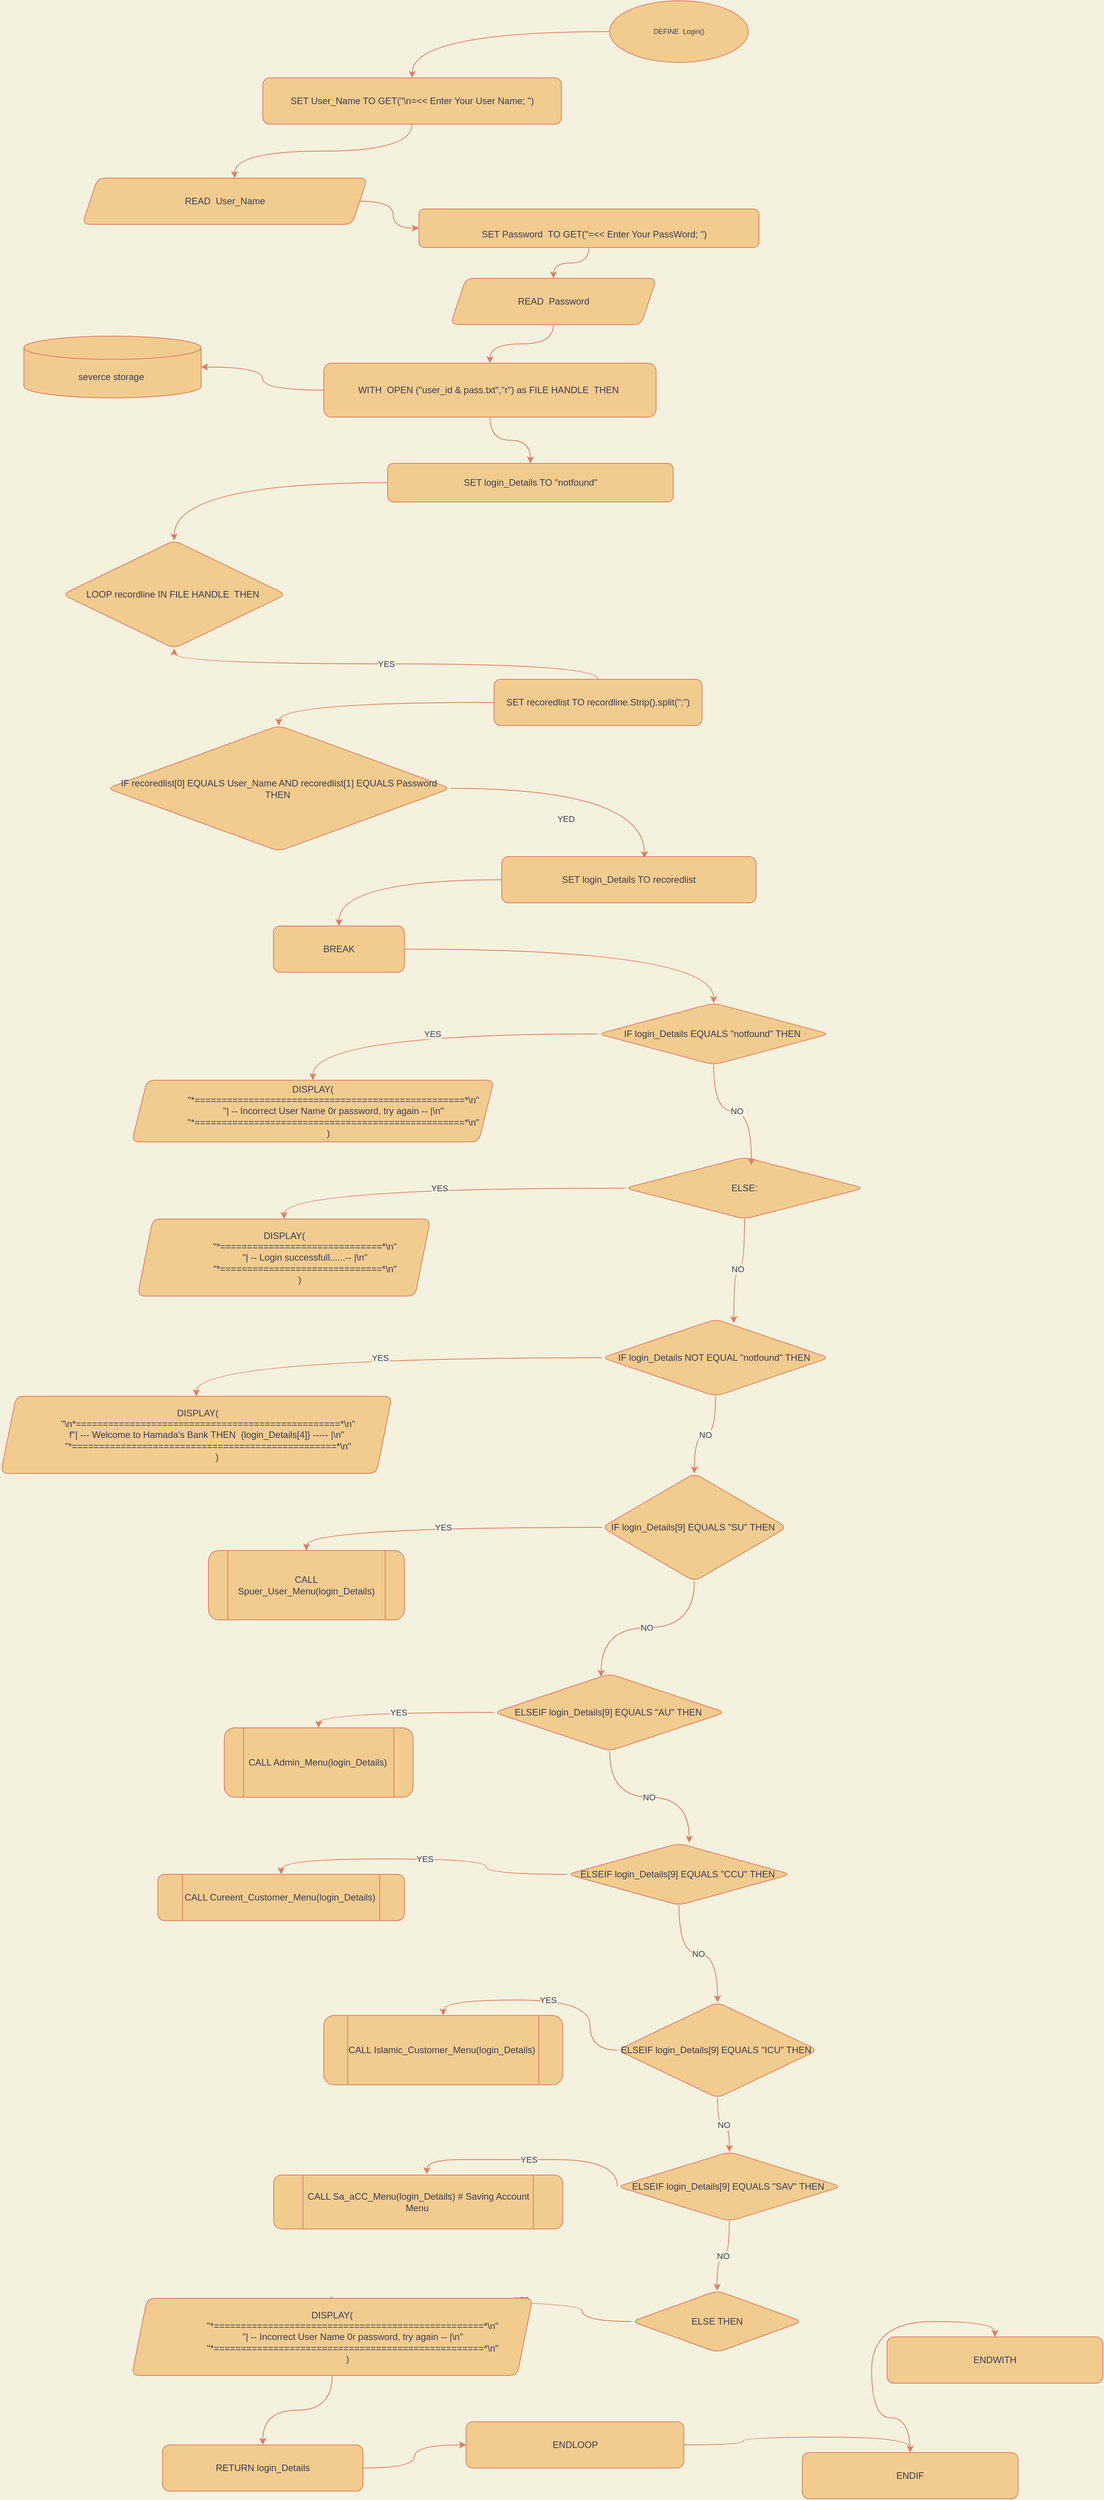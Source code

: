 <mxfile version="15.8.4" type="device"><diagram id="C5RBs43oDa-KdzZeNtuy" name="Page-1"><mxGraphModel dx="2595" dy="551" grid="1" gridSize="10" guides="1" tooltips="1" connect="1" arrows="1" fold="1" page="1" pageScale="1" pageWidth="827" pageHeight="1169" background="#F4F1DE" math="0" shadow="0"><root><mxCell id="WIyWlLk6GJQsqaUBKTNV-0"/><mxCell id="WIyWlLk6GJQsqaUBKTNV-1" parent="WIyWlLk6GJQsqaUBKTNV-0"/><mxCell id="Ld5B2yQRw4bW58ZZEy_p-0" style="edgeStyle=orthogonalEdgeStyle;orthogonalLoop=1;jettySize=auto;html=1;entryX=0.534;entryY=0;entryDx=0;entryDy=0;entryPerimeter=0;curved=1;labelBackgroundColor=#F4F1DE;strokeColor=#E07A5F;fontColor=#393C56;" edge="1" parent="WIyWlLk6GJQsqaUBKTNV-1" source="Ld5B2yQRw4bW58ZZEy_p-1" target="Ld5B2yQRw4bW58ZZEy_p-61"><mxGeometry relative="1" as="geometry"/></mxCell><mxCell id="Ld5B2yQRw4bW58ZZEy_p-1" value="SET User_Name TO GET(&quot;\n=&amp;lt;&amp;lt; Enter Your User Name; &quot;)" style="whiteSpace=wrap;html=1;rounded=1;fillColor=#F2CC8F;strokeColor=#E07A5F;fontColor=#393C56;" vertex="1" parent="WIyWlLk6GJQsqaUBKTNV-1"><mxGeometry x="480" y="1350" width="387.5" height="60" as="geometry"/></mxCell><mxCell id="Ld5B2yQRw4bW58ZZEy_p-2" style="edgeStyle=orthogonalEdgeStyle;orthogonalLoop=1;jettySize=auto;html=1;entryX=0.5;entryY=0;entryDx=0;entryDy=0;curved=1;labelBackgroundColor=#F4F1DE;strokeColor=#E07A5F;fontColor=#393C56;" edge="1" parent="WIyWlLk6GJQsqaUBKTNV-1" source="Ld5B2yQRw4bW58ZZEy_p-3" target="Ld5B2yQRw4bW58ZZEy_p-13"><mxGeometry relative="1" as="geometry"/></mxCell><mxCell id="Ld5B2yQRw4bW58ZZEy_p-3" value="SET login_Details TO &quot;notfound&quot;" style="whiteSpace=wrap;html=1;rounded=1;fillColor=#F2CC8F;strokeColor=#E07A5F;fontColor=#393C56;" vertex="1" parent="WIyWlLk6GJQsqaUBKTNV-1"><mxGeometry x="642" y="1850" width="370.5" height="50" as="geometry"/></mxCell><mxCell id="Ld5B2yQRw4bW58ZZEy_p-4" style="edgeStyle=orthogonalEdgeStyle;orthogonalLoop=1;jettySize=auto;html=1;curved=1;labelBackgroundColor=#F4F1DE;strokeColor=#E07A5F;fontColor=#393C56;" edge="1" parent="WIyWlLk6GJQsqaUBKTNV-1" source="Ld5B2yQRw4bW58ZZEy_p-6" target="Ld5B2yQRw4bW58ZZEy_p-3"><mxGeometry relative="1" as="geometry"/></mxCell><mxCell id="Ld5B2yQRw4bW58ZZEy_p-5" style="edgeStyle=orthogonalEdgeStyle;orthogonalLoop=1;jettySize=auto;html=1;curved=1;labelBackgroundColor=#F4F1DE;strokeColor=#E07A5F;fontColor=#393C56;" edge="1" parent="WIyWlLk6GJQsqaUBKTNV-1" source="Ld5B2yQRw4bW58ZZEy_p-6" target="Ld5B2yQRw4bW58ZZEy_p-49"><mxGeometry relative="1" as="geometry"><mxPoint x="100" y="1725" as="targetPoint"/></mxGeometry></mxCell><mxCell id="Ld5B2yQRw4bW58ZZEy_p-6" value="WITH&amp;nbsp; OPEN (&quot;user_id &amp;amp; pass.txt&quot;,&quot;r&quot;) as FILE HANDLE&amp;nbsp; THEN&amp;nbsp;" style="whiteSpace=wrap;html=1;rounded=1;fillColor=#F2CC8F;strokeColor=#E07A5F;fontColor=#393C56;" vertex="1" parent="WIyWlLk6GJQsqaUBKTNV-1"><mxGeometry x="559.06" y="1720" width="431.25" height="70" as="geometry"/></mxCell><mxCell id="Ld5B2yQRw4bW58ZZEy_p-7" style="edgeStyle=orthogonalEdgeStyle;orthogonalLoop=1;jettySize=auto;html=1;entryX=0.5;entryY=0;entryDx=0;entryDy=0;curved=1;labelBackgroundColor=#F4F1DE;strokeColor=#E07A5F;fontColor=#393C56;" edge="1" parent="WIyWlLk6GJQsqaUBKTNV-1" source="Ld5B2yQRw4bW58ZZEy_p-8" target="Ld5B2yQRw4bW58ZZEy_p-63"><mxGeometry relative="1" as="geometry"/></mxCell><mxCell id="Ld5B2yQRw4bW58ZZEy_p-8" value="&lt;div&gt;&lt;br&gt;&lt;/div&gt;&lt;div&gt;&amp;nbsp; &amp;nbsp; SET Password&amp;nbsp; TO GET(&quot;=&amp;lt;&amp;lt; Enter Your PassWord; &quot;)&lt;/div&gt;" style="whiteSpace=wrap;html=1;rounded=1;fillColor=#F2CC8F;strokeColor=#E07A5F;fontColor=#393C56;" vertex="1" parent="WIyWlLk6GJQsqaUBKTNV-1"><mxGeometry x="682.54" y="1520" width="441.25" height="50" as="geometry"/></mxCell><mxCell id="Ld5B2yQRw4bW58ZZEy_p-9" value="YED" style="edgeStyle=orthogonalEdgeStyle;orthogonalLoop=1;jettySize=auto;html=1;entryX=0.561;entryY=0.033;entryDx=0;entryDy=0;entryPerimeter=0;curved=1;labelBackgroundColor=#F4F1DE;strokeColor=#E07A5F;fontColor=#393C56;" edge="1" parent="WIyWlLk6GJQsqaUBKTNV-1" source="Ld5B2yQRw4bW58ZZEy_p-10" target="Ld5B2yQRw4bW58ZZEy_p-12"><mxGeometry x="-0.122" y="-39" relative="1" as="geometry"><mxPoint x="-1" as="offset"/></mxGeometry></mxCell><mxCell id="Ld5B2yQRw4bW58ZZEy_p-10" value="IF recoredlist[0] EQUALS User_Name AND recoredlist[1] EQUALS Password THEN&amp;nbsp;" style="rhombus;whiteSpace=wrap;html=1;rounded=1;fillColor=#F2CC8F;strokeColor=#E07A5F;fontColor=#393C56;" vertex="1" parent="WIyWlLk6GJQsqaUBKTNV-1"><mxGeometry x="277.89" y="2190" width="445.78" height="163" as="geometry"/></mxCell><mxCell id="Ld5B2yQRw4bW58ZZEy_p-11" style="edgeStyle=orthogonalEdgeStyle;orthogonalLoop=1;jettySize=auto;html=1;entryX=0.5;entryY=0;entryDx=0;entryDy=0;curved=1;labelBackgroundColor=#F4F1DE;strokeColor=#E07A5F;fontColor=#393C56;" edge="1" parent="WIyWlLk6GJQsqaUBKTNV-1" source="Ld5B2yQRw4bW58ZZEy_p-12" target="Ld5B2yQRw4bW58ZZEy_p-18"><mxGeometry relative="1" as="geometry"/></mxCell><mxCell id="Ld5B2yQRw4bW58ZZEy_p-12" value="SET login_Details TO recoredlist" style="whiteSpace=wrap;html=1;rounded=1;fillColor=#F2CC8F;strokeColor=#E07A5F;fontColor=#393C56;" vertex="1" parent="WIyWlLk6GJQsqaUBKTNV-1"><mxGeometry x="790" y="2360" width="330" height="60" as="geometry"/></mxCell><mxCell id="Ld5B2yQRw4bW58ZZEy_p-13" value="LOOP recordline IN FILE HANDLE&amp;nbsp; THEN&amp;nbsp;" style="rhombus;whiteSpace=wrap;html=1;rounded=1;fillColor=#F2CC8F;strokeColor=#E07A5F;fontColor=#393C56;" vertex="1" parent="WIyWlLk6GJQsqaUBKTNV-1"><mxGeometry x="220" y="1950" width="290" height="140" as="geometry"/></mxCell><mxCell id="Ld5B2yQRw4bW58ZZEy_p-14" style="edgeStyle=orthogonalEdgeStyle;orthogonalLoop=1;jettySize=auto;html=1;entryX=0.5;entryY=0;entryDx=0;entryDy=0;curved=1;labelBackgroundColor=#F4F1DE;strokeColor=#E07A5F;fontColor=#393C56;" edge="1" parent="WIyWlLk6GJQsqaUBKTNV-1" source="Ld5B2yQRw4bW58ZZEy_p-16" target="Ld5B2yQRw4bW58ZZEy_p-10"><mxGeometry relative="1" as="geometry"/></mxCell><mxCell id="Ld5B2yQRw4bW58ZZEy_p-15" value="YES" style="edgeStyle=orthogonalEdgeStyle;orthogonalLoop=1;jettySize=auto;html=1;exitX=0.5;exitY=0;exitDx=0;exitDy=0;curved=1;labelBackgroundColor=#F4F1DE;strokeColor=#E07A5F;fontColor=#393C56;" edge="1" parent="WIyWlLk6GJQsqaUBKTNV-1" source="Ld5B2yQRw4bW58ZZEy_p-16" target="Ld5B2yQRw4bW58ZZEy_p-13"><mxGeometry relative="1" as="geometry"/></mxCell><mxCell id="Ld5B2yQRw4bW58ZZEy_p-16" value="SET recoredlist TO recordline.Strip().split(&quot;;&quot;)" style="whiteSpace=wrap;html=1;rounded=1;fillColor=#F2CC8F;strokeColor=#E07A5F;fontColor=#393C56;" vertex="1" parent="WIyWlLk6GJQsqaUBKTNV-1"><mxGeometry x="780" y="2130" width="270" height="60" as="geometry"/></mxCell><mxCell id="Ld5B2yQRw4bW58ZZEy_p-17" style="edgeStyle=orthogonalEdgeStyle;orthogonalLoop=1;jettySize=auto;html=1;curved=1;labelBackgroundColor=#F4F1DE;strokeColor=#E07A5F;fontColor=#393C56;" edge="1" parent="WIyWlLk6GJQsqaUBKTNV-1" source="Ld5B2yQRw4bW58ZZEy_p-18" target="Ld5B2yQRw4bW58ZZEy_p-39"><mxGeometry relative="1" as="geometry"/></mxCell><mxCell id="Ld5B2yQRw4bW58ZZEy_p-18" value="BREAK" style="whiteSpace=wrap;html=1;rounded=1;fillColor=#F2CC8F;strokeColor=#E07A5F;fontColor=#393C56;" vertex="1" parent="WIyWlLk6GJQsqaUBKTNV-1"><mxGeometry x="493.75" y="2450" width="170" height="60" as="geometry"/></mxCell><mxCell id="Ld5B2yQRw4bW58ZZEy_p-19" value="YES" style="edgeStyle=orthogonalEdgeStyle;orthogonalLoop=1;jettySize=auto;html=1;exitX=0;exitY=0.5;exitDx=0;exitDy=0;entryX=0.5;entryY=0;entryDx=0;entryDy=0;curved=1;labelBackgroundColor=#F4F1DE;strokeColor=#E07A5F;fontColor=#393C56;" edge="1" parent="WIyWlLk6GJQsqaUBKTNV-1" source="Ld5B2yQRw4bW58ZZEy_p-22" target="Ld5B2yQRw4bW58ZZEy_p-74"><mxGeometry relative="1" as="geometry"><mxPoint x="600" y="3980" as="targetPoint"/></mxGeometry></mxCell><mxCell id="Ld5B2yQRw4bW58ZZEy_p-71" value="NO" style="edgeStyle=orthogonalEdgeStyle;orthogonalLoop=1;jettySize=auto;html=1;entryX=0.5;entryY=0;entryDx=0;entryDy=0;curved=1;labelBackgroundColor=#F4F1DE;strokeColor=#E07A5F;fontColor=#393C56;" edge="1" parent="WIyWlLk6GJQsqaUBKTNV-1" source="Ld5B2yQRw4bW58ZZEy_p-22" target="Ld5B2yQRw4bW58ZZEy_p-70"><mxGeometry relative="1" as="geometry"/></mxCell><mxCell id="Ld5B2yQRw4bW58ZZEy_p-22" value="ELSEIF login_Details[9] EQUALS &quot;ICU&quot; THEN&amp;nbsp;" style="rhombus;whiteSpace=wrap;html=1;rounded=1;fillColor=#F2CC8F;strokeColor=#E07A5F;fontColor=#393C56;" vertex="1" parent="WIyWlLk6GJQsqaUBKTNV-1"><mxGeometry x="940" y="3846" width="260" height="124" as="geometry"/></mxCell><mxCell id="Ld5B2yQRw4bW58ZZEy_p-23" value="YES" style="edgeStyle=orthogonalEdgeStyle;orthogonalLoop=1;jettySize=auto;html=1;entryX=0.5;entryY=0;entryDx=0;entryDy=0;curved=1;labelBackgroundColor=#F4F1DE;strokeColor=#E07A5F;fontColor=#393C56;" edge="1" parent="WIyWlLk6GJQsqaUBKTNV-1" source="Ld5B2yQRw4bW58ZZEy_p-24" target="Ld5B2yQRw4bW58ZZEy_p-73"><mxGeometry relative="1" as="geometry"><mxPoint x="385" y="3730" as="targetPoint"/></mxGeometry></mxCell><mxCell id="Ld5B2yQRw4bW58ZZEy_p-69" value="NO" style="edgeStyle=orthogonalEdgeStyle;orthogonalLoop=1;jettySize=auto;html=1;entryX=0.5;entryY=0;entryDx=0;entryDy=0;curved=1;labelBackgroundColor=#F4F1DE;strokeColor=#E07A5F;fontColor=#393C56;" edge="1" parent="WIyWlLk6GJQsqaUBKTNV-1" source="Ld5B2yQRw4bW58ZZEy_p-24" target="Ld5B2yQRw4bW58ZZEy_p-22"><mxGeometry relative="1" as="geometry"/></mxCell><mxCell id="Ld5B2yQRw4bW58ZZEy_p-24" value="ELSEIF login_Details[9] EQUALS &quot;CCU&quot; THEN&amp;nbsp;" style="rhombus;whiteSpace=wrap;html=1;rounded=1;fillColor=#F2CC8F;strokeColor=#E07A5F;fontColor=#393C56;" vertex="1" parent="WIyWlLk6GJQsqaUBKTNV-1"><mxGeometry x="875" y="3640" width="290" height="80" as="geometry"/></mxCell><mxCell id="Ld5B2yQRw4bW58ZZEy_p-25" value="YES" style="edgeStyle=orthogonalEdgeStyle;orthogonalLoop=1;jettySize=auto;html=1;exitX=0;exitY=0.5;exitDx=0;exitDy=0;entryX=0.5;entryY=0;entryDx=0;entryDy=0;curved=1;labelBackgroundColor=#F4F1DE;strokeColor=#E07A5F;fontColor=#393C56;" edge="1" parent="WIyWlLk6GJQsqaUBKTNV-1" source="Ld5B2yQRw4bW58ZZEy_p-27" target="Ld5B2yQRw4bW58ZZEy_p-67"><mxGeometry relative="1" as="geometry"><mxPoint x="367.071" y="3501.02" as="targetPoint"/></mxGeometry></mxCell><mxCell id="Ld5B2yQRw4bW58ZZEy_p-26" value="NO" style="edgeStyle=orthogonalEdgeStyle;orthogonalLoop=1;jettySize=auto;html=1;exitX=0.5;exitY=1;exitDx=0;exitDy=0;entryX=0.546;entryY=-0.012;entryDx=0;entryDy=0;entryPerimeter=0;curved=1;labelBackgroundColor=#F4F1DE;strokeColor=#E07A5F;fontColor=#393C56;" edge="1" parent="WIyWlLk6GJQsqaUBKTNV-1" source="Ld5B2yQRw4bW58ZZEy_p-27" target="Ld5B2yQRw4bW58ZZEy_p-24"><mxGeometry relative="1" as="geometry"/></mxCell><mxCell id="Ld5B2yQRw4bW58ZZEy_p-27" value="ELSEIF login_Details[9] EQUALS &quot;AU&quot; THEN&amp;nbsp;" style="rhombus;whiteSpace=wrap;html=1;rounded=1;fillColor=#F2CC8F;strokeColor=#E07A5F;fontColor=#393C56;" vertex="1" parent="WIyWlLk6GJQsqaUBKTNV-1"><mxGeometry x="780" y="3420" width="300" height="100" as="geometry"/></mxCell><mxCell id="Ld5B2yQRw4bW58ZZEy_p-28" value="YES" style="edgeStyle=orthogonalEdgeStyle;orthogonalLoop=1;jettySize=auto;html=1;entryX=0.5;entryY=0;entryDx=0;entryDy=0;curved=1;labelBackgroundColor=#F4F1DE;strokeColor=#E07A5F;fontColor=#393C56;" edge="1" parent="WIyWlLk6GJQsqaUBKTNV-1" source="Ld5B2yQRw4bW58ZZEy_p-30" target="Ld5B2yQRw4bW58ZZEy_p-66"><mxGeometry relative="1" as="geometry"><mxPoint x="384" y="3280" as="targetPoint"/></mxGeometry></mxCell><mxCell id="Ld5B2yQRw4bW58ZZEy_p-29" value="NO" style="edgeStyle=orthogonalEdgeStyle;orthogonalLoop=1;jettySize=auto;html=1;exitX=0.5;exitY=1;exitDx=0;exitDy=0;entryX=0.463;entryY=0.038;entryDx=0;entryDy=0;entryPerimeter=0;curved=1;labelBackgroundColor=#F4F1DE;strokeColor=#E07A5F;fontColor=#393C56;" edge="1" parent="WIyWlLk6GJQsqaUBKTNV-1" source="Ld5B2yQRw4bW58ZZEy_p-30" target="Ld5B2yQRw4bW58ZZEy_p-27"><mxGeometry relative="1" as="geometry"/></mxCell><mxCell id="Ld5B2yQRw4bW58ZZEy_p-30" value="IF login_Details[9] EQUALS &quot;SU&quot; THEN&amp;nbsp;" style="rhombus;whiteSpace=wrap;html=1;rounded=1;fillColor=#F2CC8F;strokeColor=#E07A5F;fontColor=#393C56;" vertex="1" parent="WIyWlLk6GJQsqaUBKTNV-1"><mxGeometry x="920" y="3160" width="240" height="140" as="geometry"/></mxCell><mxCell id="Ld5B2yQRw4bW58ZZEy_p-31" value="NO" style="edgeStyle=orthogonalEdgeStyle;orthogonalLoop=1;jettySize=auto;html=1;exitX=0.5;exitY=1;exitDx=0;exitDy=0;entryX=0.5;entryY=0;entryDx=0;entryDy=0;curved=1;labelBackgroundColor=#F4F1DE;strokeColor=#E07A5F;fontColor=#393C56;" edge="1" parent="WIyWlLk6GJQsqaUBKTNV-1" source="Ld5B2yQRw4bW58ZZEy_p-33" target="Ld5B2yQRw4bW58ZZEy_p-30"><mxGeometry relative="1" as="geometry"/></mxCell><mxCell id="Ld5B2yQRw4bW58ZZEy_p-32" value="YES" style="edgeStyle=orthogonalEdgeStyle;orthogonalLoop=1;jettySize=auto;html=1;entryX=0.5;entryY=0;entryDx=0;entryDy=0;curved=1;labelBackgroundColor=#F4F1DE;strokeColor=#E07A5F;fontColor=#393C56;" edge="1" parent="WIyWlLk6GJQsqaUBKTNV-1" source="Ld5B2yQRw4bW58ZZEy_p-33" target="Ld5B2yQRw4bW58ZZEy_p-43"><mxGeometry relative="1" as="geometry"/></mxCell><mxCell id="Ld5B2yQRw4bW58ZZEy_p-33" value="IF login_Details NOT EQUAL &quot;notfound&quot; THEN&amp;nbsp;" style="rhombus;whiteSpace=wrap;html=1;rounded=1;fillColor=#F2CC8F;strokeColor=#E07A5F;fontColor=#393C56;" vertex="1" parent="WIyWlLk6GJQsqaUBKTNV-1"><mxGeometry x="920" y="2960" width="295" height="100" as="geometry"/></mxCell><mxCell id="Ld5B2yQRw4bW58ZZEy_p-34" value="NO" style="edgeStyle=orthogonalEdgeStyle;orthogonalLoop=1;jettySize=auto;html=1;exitX=0.5;exitY=1;exitDx=0;exitDy=0;entryX=0.58;entryY=0.05;entryDx=0;entryDy=0;entryPerimeter=0;curved=1;labelBackgroundColor=#F4F1DE;strokeColor=#E07A5F;fontColor=#393C56;" edge="1" parent="WIyWlLk6GJQsqaUBKTNV-1" source="Ld5B2yQRw4bW58ZZEy_p-36" target="Ld5B2yQRw4bW58ZZEy_p-33"><mxGeometry relative="1" as="geometry"/></mxCell><mxCell id="Ld5B2yQRw4bW58ZZEy_p-35" value="YES" style="edgeStyle=orthogonalEdgeStyle;orthogonalLoop=1;jettySize=auto;html=1;entryX=0.5;entryY=0;entryDx=0;entryDy=0;curved=1;labelBackgroundColor=#F4F1DE;strokeColor=#E07A5F;fontColor=#393C56;" edge="1" parent="WIyWlLk6GJQsqaUBKTNV-1" source="Ld5B2yQRw4bW58ZZEy_p-36" target="Ld5B2yQRw4bW58ZZEy_p-44"><mxGeometry relative="1" as="geometry"/></mxCell><mxCell id="Ld5B2yQRw4bW58ZZEy_p-36" value="ELSE:" style="rhombus;whiteSpace=wrap;html=1;rounded=1;fillColor=#F2CC8F;strokeColor=#E07A5F;fontColor=#393C56;" vertex="1" parent="WIyWlLk6GJQsqaUBKTNV-1"><mxGeometry x="950" y="2750" width="310" height="80" as="geometry"/></mxCell><mxCell id="Ld5B2yQRw4bW58ZZEy_p-37" value="YES" style="edgeStyle=orthogonalEdgeStyle;orthogonalLoop=1;jettySize=auto;html=1;curved=1;labelBackgroundColor=#F4F1DE;strokeColor=#E07A5F;fontColor=#393C56;" edge="1" parent="WIyWlLk6GJQsqaUBKTNV-1" source="Ld5B2yQRw4bW58ZZEy_p-39" target="Ld5B2yQRw4bW58ZZEy_p-45"><mxGeometry relative="1" as="geometry"/></mxCell><mxCell id="Ld5B2yQRw4bW58ZZEy_p-38" value="NO" style="edgeStyle=orthogonalEdgeStyle;orthogonalLoop=1;jettySize=auto;html=1;entryX=0.529;entryY=0.125;entryDx=0;entryDy=0;entryPerimeter=0;curved=1;labelBackgroundColor=#F4F1DE;strokeColor=#E07A5F;fontColor=#393C56;" edge="1" parent="WIyWlLk6GJQsqaUBKTNV-1" source="Ld5B2yQRw4bW58ZZEy_p-39" target="Ld5B2yQRw4bW58ZZEy_p-36"><mxGeometry relative="1" as="geometry"/></mxCell><mxCell id="Ld5B2yQRw4bW58ZZEy_p-39" value="IF login_Details EQUALS &quot;notfound&quot; THEN&amp;nbsp;" style="rhombus;whiteSpace=wrap;html=1;rounded=1;fillColor=#F2CC8F;strokeColor=#E07A5F;fontColor=#393C56;" vertex="1" parent="WIyWlLk6GJQsqaUBKTNV-1"><mxGeometry x="915" y="2550" width="300" height="80" as="geometry"/></mxCell><mxCell id="Ld5B2yQRw4bW58ZZEy_p-40" style="edgeStyle=orthogonalEdgeStyle;orthogonalLoop=1;jettySize=auto;html=1;entryX=0.484;entryY=0.02;entryDx=0;entryDy=0;entryPerimeter=0;curved=1;labelBackgroundColor=#F4F1DE;strokeColor=#E07A5F;fontColor=#393C56;" edge="1" parent="WIyWlLk6GJQsqaUBKTNV-1" source="Ld5B2yQRw4bW58ZZEy_p-42" target="Ld5B2yQRw4bW58ZZEy_p-52"><mxGeometry relative="1" as="geometry"><mxPoint x="760" y="4210" as="sourcePoint"/></mxGeometry></mxCell><mxCell id="Ld5B2yQRw4bW58ZZEy_p-41" value="YES" style="edgeLabel;html=1;align=center;verticalAlign=middle;resizable=0;points=[];fontSize=9;rounded=1;labelBackgroundColor=#F4F1DE;fontColor=#393C56;" vertex="1" connectable="0" parent="Ld5B2yQRw4bW58ZZEy_p-40"><mxGeometry x="-0.195" relative="1" as="geometry"><mxPoint as="offset"/></mxGeometry></mxCell><mxCell id="Ld5B2yQRw4bW58ZZEy_p-42" value="ELSE THEN" style="rhombus;whiteSpace=wrap;html=1;rounded=1;fillColor=#F2CC8F;strokeColor=#E07A5F;fontColor=#393C56;" vertex="1" parent="WIyWlLk6GJQsqaUBKTNV-1"><mxGeometry x="958.75" y="4220" width="221.25" height="80" as="geometry"/></mxCell><mxCell id="Ld5B2yQRw4bW58ZZEy_p-43" value="&lt;div&gt;&amp;nbsp;DISPLAY(&lt;/div&gt;&lt;div&gt;&amp;nbsp; &amp;nbsp; &amp;nbsp; &amp;nbsp; &amp;nbsp;&quot;\n*=================================================*\n&quot;&lt;/div&gt;&lt;div&gt;&amp;nbsp; &amp;nbsp; &amp;nbsp; &amp;nbsp; f&quot;| --- Welcome to Hamada's Bank THEN&amp;nbsp; {login_Details[4]} ----- |\n&quot;&lt;/div&gt;&lt;div&gt;&amp;nbsp; &amp;nbsp; &amp;nbsp; &amp;nbsp; &amp;nbsp;&quot;*=================================================*\n&quot;&lt;/div&gt;&lt;div&gt;&amp;nbsp; &amp;nbsp; &amp;nbsp; &amp;nbsp; &amp;nbsp; &amp;nbsp; &amp;nbsp; &amp;nbsp; )&lt;/div&gt;" style="shape=parallelogram;perimeter=parallelogramPerimeter;whiteSpace=wrap;html=1;fixedSize=1;rounded=1;fillColor=#F2CC8F;strokeColor=#E07A5F;fontColor=#393C56;" vertex="1" parent="WIyWlLk6GJQsqaUBKTNV-1"><mxGeometry x="140" y="3060" width="507.5" height="100" as="geometry"/></mxCell><mxCell id="Ld5B2yQRw4bW58ZZEy_p-44" value="&lt;div&gt;DISPLAY(&lt;/div&gt;&lt;div&gt;&amp;nbsp; &amp;nbsp; &amp;nbsp; &amp;nbsp; &amp;nbsp; &amp;nbsp; &amp;nbsp; &amp;nbsp; &quot;*==============================*\n&quot;&lt;/div&gt;&lt;div&gt;&amp;nbsp; &amp;nbsp; &amp;nbsp; &amp;nbsp; &amp;nbsp; &amp;nbsp; &amp;nbsp; &amp;nbsp; &quot;| -- Login successfull......-- |\n&quot;&lt;/div&gt;&lt;div&gt;&amp;nbsp; &amp;nbsp; &amp;nbsp; &amp;nbsp; &amp;nbsp; &amp;nbsp; &amp;nbsp; &amp;nbsp; &quot;*==============================*\n&quot;&lt;/div&gt;&lt;div&gt;&amp;nbsp; &amp;nbsp; &amp;nbsp; &amp;nbsp; &amp;nbsp; &amp;nbsp; )&lt;/div&gt;" style="shape=parallelogram;perimeter=parallelogramPerimeter;whiteSpace=wrap;html=1;fixedSize=1;rounded=1;fillColor=#F2CC8F;strokeColor=#E07A5F;fontColor=#393C56;" vertex="1" parent="WIyWlLk6GJQsqaUBKTNV-1"><mxGeometry x="317.5" y="2830" width="380" height="100" as="geometry"/></mxCell><mxCell id="Ld5B2yQRw4bW58ZZEy_p-45" value="&lt;div&gt;DISPLAY(&lt;/div&gt;&lt;div&gt;&amp;nbsp; &amp;nbsp; &amp;nbsp; &amp;nbsp; &amp;nbsp; &amp;nbsp; &amp;nbsp; &amp;nbsp; &quot;*==================================================*\n&quot;&lt;/div&gt;&lt;div&gt;&amp;nbsp; &amp;nbsp; &amp;nbsp; &amp;nbsp; &amp;nbsp; &amp;nbsp; &amp;nbsp; &amp;nbsp; &quot;| -- Incorrect User Name 0r password, try again -- |\n&quot;&lt;/div&gt;&lt;div&gt;&amp;nbsp; &amp;nbsp; &amp;nbsp; &amp;nbsp; &amp;nbsp; &amp;nbsp; &amp;nbsp; &amp;nbsp; &quot;*==================================================*\n&quot;&lt;/div&gt;&lt;div&gt;&amp;nbsp; &amp;nbsp; &amp;nbsp; &amp;nbsp; &amp;nbsp; &amp;nbsp; )&lt;/div&gt;" style="shape=parallelogram;perimeter=parallelogramPerimeter;whiteSpace=wrap;html=1;fixedSize=1;rounded=1;fillColor=#F2CC8F;strokeColor=#E07A5F;fontColor=#393C56;" vertex="1" parent="WIyWlLk6GJQsqaUBKTNV-1"><mxGeometry x="310" y="2650" width="470" height="80" as="geometry"/></mxCell><mxCell id="Ld5B2yQRw4bW58ZZEy_p-49" value="severce storage&amp;nbsp;" style="shape=cylinder3;whiteSpace=wrap;html=1;boundedLbl=1;backgroundOutline=1;size=15;rounded=1;fillColor=#F2CC8F;strokeColor=#E07A5F;fontColor=#393C56;" vertex="1" parent="WIyWlLk6GJQsqaUBKTNV-1"><mxGeometry x="170" y="1685" width="230" height="80" as="geometry"/></mxCell><mxCell id="Ld5B2yQRw4bW58ZZEy_p-51" style="edgeStyle=orthogonalEdgeStyle;orthogonalLoop=1;jettySize=auto;html=1;entryX=0.5;entryY=0;entryDx=0;entryDy=0;curved=1;labelBackgroundColor=#F4F1DE;strokeColor=#E07A5F;fontColor=#393C56;" edge="1" parent="WIyWlLk6GJQsqaUBKTNV-1" source="Ld5B2yQRw4bW58ZZEy_p-52" target="Ld5B2yQRw4bW58ZZEy_p-54"><mxGeometry relative="1" as="geometry"/></mxCell><mxCell id="Ld5B2yQRw4bW58ZZEy_p-52" value="&lt;div&gt;DISPLAY(&lt;/div&gt;&lt;div&gt;&amp;nbsp; &amp;nbsp; &amp;nbsp; &amp;nbsp; &amp;nbsp; &amp;nbsp; &amp;nbsp; &amp;nbsp; &quot;*==================================================*\n&quot;&lt;/div&gt;&lt;div&gt;&amp;nbsp; &amp;nbsp; &amp;nbsp; &amp;nbsp; &amp;nbsp; &amp;nbsp; &amp;nbsp; &amp;nbsp; &quot;| -- Incorrect User Name 0r password, try again -- |\n&quot;&lt;/div&gt;&lt;div&gt;&amp;nbsp; &amp;nbsp; &amp;nbsp; &amp;nbsp; &amp;nbsp; &amp;nbsp; &amp;nbsp; &amp;nbsp; &quot;*==================================================*\n&quot;&lt;/div&gt;&lt;div&gt;&amp;nbsp; &amp;nbsp; &amp;nbsp; &amp;nbsp; &amp;nbsp; &amp;nbsp; )&lt;/div&gt;" style="shape=parallelogram;perimeter=parallelogramPerimeter;whiteSpace=wrap;html=1;fixedSize=1;rounded=1;fillColor=#F2CC8F;strokeColor=#E07A5F;fontColor=#393C56;" vertex="1" parent="WIyWlLk6GJQsqaUBKTNV-1"><mxGeometry x="310" y="4230" width="520" height="100" as="geometry"/></mxCell><mxCell id="Ld5B2yQRw4bW58ZZEy_p-53" style="edgeStyle=orthogonalEdgeStyle;orthogonalLoop=1;jettySize=auto;html=1;curved=1;labelBackgroundColor=#F4F1DE;strokeColor=#E07A5F;fontColor=#393C56;" edge="1" parent="WIyWlLk6GJQsqaUBKTNV-1" source="Ld5B2yQRw4bW58ZZEy_p-54" target="Ld5B2yQRw4bW58ZZEy_p-59"><mxGeometry relative="1" as="geometry"/></mxCell><mxCell id="Ld5B2yQRw4bW58ZZEy_p-54" value="RETURN login_Details" style="whiteSpace=wrap;html=1;rounded=1;fillColor=#F2CC8F;strokeColor=#E07A5F;fontColor=#393C56;" vertex="1" parent="WIyWlLk6GJQsqaUBKTNV-1"><mxGeometry x="350" y="4420" width="260" height="60" as="geometry"/></mxCell><mxCell id="Ld5B2yQRw4bW58ZZEy_p-55" value="ENDWITH" style="whiteSpace=wrap;html=1;rounded=1;fillColor=#F2CC8F;strokeColor=#E07A5F;fontColor=#393C56;" vertex="1" parent="WIyWlLk6GJQsqaUBKTNV-1"><mxGeometry x="1290" y="4280" width="280" height="60" as="geometry"/></mxCell><mxCell id="Ld5B2yQRw4bW58ZZEy_p-56" style="edgeStyle=orthogonalEdgeStyle;orthogonalLoop=1;jettySize=auto;html=1;entryX=0.5;entryY=0;entryDx=0;entryDy=0;curved=1;labelBackgroundColor=#F4F1DE;strokeColor=#E07A5F;fontColor=#393C56;" edge="1" parent="WIyWlLk6GJQsqaUBKTNV-1" source="Ld5B2yQRw4bW58ZZEy_p-57" target="Ld5B2yQRw4bW58ZZEy_p-55"><mxGeometry relative="1" as="geometry"/></mxCell><mxCell id="Ld5B2yQRw4bW58ZZEy_p-57" value="ENDIF" style="whiteSpace=wrap;html=1;rounded=1;fillColor=#F2CC8F;strokeColor=#E07A5F;fontColor=#393C56;" vertex="1" parent="WIyWlLk6GJQsqaUBKTNV-1"><mxGeometry x="1180" y="4430" width="280" height="60" as="geometry"/></mxCell><mxCell id="Ld5B2yQRw4bW58ZZEy_p-58" style="edgeStyle=orthogonalEdgeStyle;orthogonalLoop=1;jettySize=auto;html=1;entryX=0.5;entryY=0;entryDx=0;entryDy=0;curved=1;labelBackgroundColor=#F4F1DE;strokeColor=#E07A5F;fontColor=#393C56;" edge="1" parent="WIyWlLk6GJQsqaUBKTNV-1" source="Ld5B2yQRw4bW58ZZEy_p-59" target="Ld5B2yQRw4bW58ZZEy_p-57"><mxGeometry relative="1" as="geometry"><mxPoint x="509.74" y="4770" as="targetPoint"/></mxGeometry></mxCell><mxCell id="Ld5B2yQRw4bW58ZZEy_p-59" value="ENDLOOP" style="whiteSpace=wrap;html=1;rounded=1;fillColor=#F2CC8F;strokeColor=#E07A5F;fontColor=#393C56;" vertex="1" parent="WIyWlLk6GJQsqaUBKTNV-1"><mxGeometry x="743.75" y="4390" width="282.5" height="60" as="geometry"/></mxCell><mxCell id="Ld5B2yQRw4bW58ZZEy_p-60" style="edgeStyle=orthogonalEdgeStyle;orthogonalLoop=1;jettySize=auto;html=1;curved=1;labelBackgroundColor=#F4F1DE;strokeColor=#E07A5F;fontColor=#393C56;" edge="1" parent="WIyWlLk6GJQsqaUBKTNV-1" source="Ld5B2yQRw4bW58ZZEy_p-61" target="Ld5B2yQRw4bW58ZZEy_p-8"><mxGeometry relative="1" as="geometry"/></mxCell><mxCell id="Ld5B2yQRw4bW58ZZEy_p-61" value="READ  User_Name" style="shape=parallelogram;perimeter=parallelogramPerimeter;whiteSpace=wrap;html=1;fixedSize=1;rounded=1;fillColor=#F2CC8F;strokeColor=#E07A5F;fontColor=#393C56;" vertex="1" parent="WIyWlLk6GJQsqaUBKTNV-1"><mxGeometry x="245.79" y="1480" width="370" height="60" as="geometry"/></mxCell><mxCell id="Ld5B2yQRw4bW58ZZEy_p-62" style="edgeStyle=orthogonalEdgeStyle;orthogonalLoop=1;jettySize=auto;html=1;curved=1;labelBackgroundColor=#F4F1DE;strokeColor=#E07A5F;fontColor=#393C56;" edge="1" parent="WIyWlLk6GJQsqaUBKTNV-1" source="Ld5B2yQRw4bW58ZZEy_p-63" target="Ld5B2yQRw4bW58ZZEy_p-6"><mxGeometry relative="1" as="geometry"/></mxCell><mxCell id="Ld5B2yQRw4bW58ZZEy_p-63" value="READ  Password" style="shape=parallelogram;perimeter=parallelogramPerimeter;whiteSpace=wrap;html=1;fixedSize=1;rounded=1;fillColor=#F2CC8F;strokeColor=#E07A5F;fontColor=#393C56;" vertex="1" parent="WIyWlLk6GJQsqaUBKTNV-1"><mxGeometry x="723.67" y="1610" width="267.11" height="60" as="geometry"/></mxCell><mxCell id="Ld5B2yQRw4bW58ZZEy_p-64" style="edgeStyle=orthogonalEdgeStyle;orthogonalLoop=1;jettySize=auto;html=1;fontSize=9;curved=1;labelBackgroundColor=#F4F1DE;strokeColor=#E07A5F;fontColor=#393C56;" edge="1" parent="WIyWlLk6GJQsqaUBKTNV-1" source="Ld5B2yQRw4bW58ZZEy_p-65" target="Ld5B2yQRw4bW58ZZEy_p-1"><mxGeometry relative="1" as="geometry"/></mxCell><mxCell id="Ld5B2yQRw4bW58ZZEy_p-65" value="DEFINE&amp;nbsp; Login()" style="ellipse;whiteSpace=wrap;html=1;fontSize=9;rounded=1;fillColor=#F2CC8F;strokeColor=#E07A5F;fontColor=#393C56;" vertex="1" parent="WIyWlLk6GJQsqaUBKTNV-1"><mxGeometry x="930" y="1250" width="180" height="80" as="geometry"/></mxCell><mxCell id="Ld5B2yQRw4bW58ZZEy_p-66" value="CALL Spuer_User_Menu(login_Details)" style="shape=process;whiteSpace=wrap;html=1;backgroundOutline=1;rounded=1;fillColor=#F2CC8F;strokeColor=#E07A5F;fontColor=#393C56;" vertex="1" parent="WIyWlLk6GJQsqaUBKTNV-1"><mxGeometry x="409.54" y="3260" width="254.21" height="90" as="geometry"/></mxCell><mxCell id="Ld5B2yQRw4bW58ZZEy_p-67" value="CALL Admin_Menu(login_Details)&amp;nbsp;" style="shape=process;whiteSpace=wrap;html=1;backgroundOutline=1;rounded=1;fillColor=#F2CC8F;strokeColor=#E07A5F;fontColor=#393C56;" vertex="1" parent="WIyWlLk6GJQsqaUBKTNV-1"><mxGeometry x="430" y="3490" width="245" height="90" as="geometry"/></mxCell><mxCell id="Ld5B2yQRw4bW58ZZEy_p-75" value="YES" style="edgeStyle=orthogonalEdgeStyle;orthogonalLoop=1;jettySize=auto;html=1;exitX=0;exitY=0.5;exitDx=0;exitDy=0;entryX=0.53;entryY=-0.017;entryDx=0;entryDy=0;entryPerimeter=0;curved=1;labelBackgroundColor=#F4F1DE;strokeColor=#E07A5F;fontColor=#393C56;" edge="1" parent="WIyWlLk6GJQsqaUBKTNV-1" source="Ld5B2yQRw4bW58ZZEy_p-70" target="Ld5B2yQRw4bW58ZZEy_p-72"><mxGeometry relative="1" as="geometry"><Array as="points"><mxPoint x="781" y="4050"/><mxPoint x="419" y="4050"/></Array></mxGeometry></mxCell><mxCell id="Ld5B2yQRw4bW58ZZEy_p-76" value="NO" style="edgeStyle=orthogonalEdgeStyle;orthogonalLoop=1;jettySize=auto;html=1;curved=1;labelBackgroundColor=#F4F1DE;strokeColor=#E07A5F;fontColor=#393C56;" edge="1" parent="WIyWlLk6GJQsqaUBKTNV-1" source="Ld5B2yQRw4bW58ZZEy_p-70" target="Ld5B2yQRw4bW58ZZEy_p-42"><mxGeometry relative="1" as="geometry"/></mxCell><mxCell id="Ld5B2yQRw4bW58ZZEy_p-70" value="ELSEIF login_Details[9] EQUALS &quot;SAV&quot; THEN&amp;nbsp;" style="rhombus;whiteSpace=wrap;html=1;rounded=1;fillColor=#F2CC8F;strokeColor=#E07A5F;fontColor=#393C56;" vertex="1" parent="WIyWlLk6GJQsqaUBKTNV-1"><mxGeometry x="940" y="4040" width="290.78" height="90" as="geometry"/></mxCell><mxCell id="Ld5B2yQRw4bW58ZZEy_p-72" value="CALL Sa_aCC_Menu(login_Details) # Saving Account Menu&amp;nbsp;" style="shape=process;whiteSpace=wrap;html=1;backgroundOutline=1;rounded=1;fillColor=#F2CC8F;strokeColor=#E07A5F;fontColor=#393C56;" vertex="1" parent="WIyWlLk6GJQsqaUBKTNV-1"><mxGeometry x="494.06" y="4070" width="375" height="70" as="geometry"/></mxCell><mxCell id="Ld5B2yQRw4bW58ZZEy_p-73" value="&lt;span&gt;CALL Cureent_Customer_Menu(login_Details)&amp;nbsp;&lt;/span&gt;" style="shape=process;whiteSpace=wrap;html=1;backgroundOutline=1;rounded=1;fillColor=#F2CC8F;strokeColor=#E07A5F;fontColor=#393C56;" vertex="1" parent="WIyWlLk6GJQsqaUBKTNV-1"><mxGeometry x="343.75" y="3680" width="320" height="60" as="geometry"/></mxCell><mxCell id="Ld5B2yQRw4bW58ZZEy_p-74" value="CALL Islamic_Customer_Menu(login_Details)&amp;nbsp;" style="shape=process;whiteSpace=wrap;html=1;backgroundOutline=1;rounded=1;fillColor=#F2CC8F;strokeColor=#E07A5F;fontColor=#393C56;" vertex="1" parent="WIyWlLk6GJQsqaUBKTNV-1"><mxGeometry x="559.06" y="3863" width="310" height="90" as="geometry"/></mxCell></root></mxGraphModel></diagram></mxfile>
